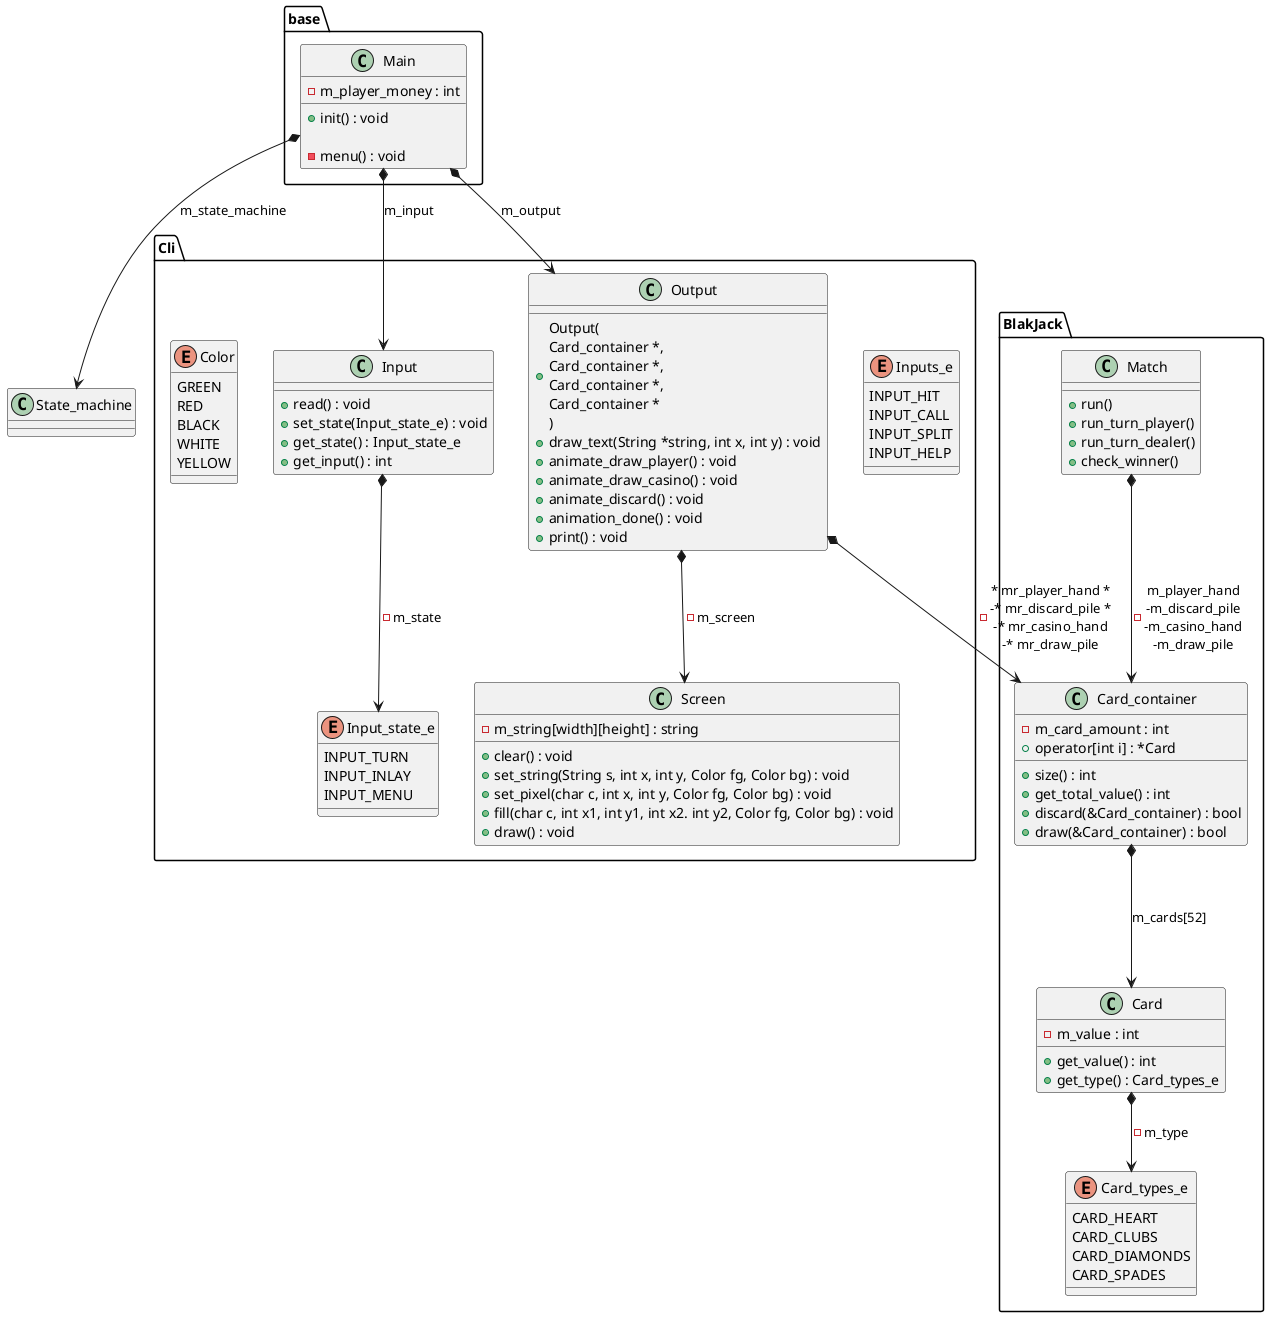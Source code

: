 @startuml class_diagram

package base {
    class Main {
        -m_player_money : int
		+init() : void

		-menu() : void
    }
}

Main *--> State_machine : m_state_machine

package Cli {
    enum Input_state_e {
        INPUT_TURN
        INPUT_INLAY
        INPUT_MENU
    }

    enum Inputs_e {
        INPUT_HIT
        INPUT_CALL
        INPUT_SPLIT
        INPUT_HELP
    }

    class Input {
        +read() : void
        +set_state(Input_state_e) : void
        +get_state() : Input_state_e
        +get_input() : int
    }


    class Output {
        +Output(\nCard_container *,\nCard_container *,\nCard_container *,\nCard_container *\n)
		+draw_text(String *string, int x, int y) : void
		+animate_draw_player() : void
		+animate_draw_casino() : void
		+animate_discard() : void
		+animation_done() : void
        +print() : void
    }

	enum Color {
		GREEN
		RED
		BLACK
		WHITE
		YELLOW
	}

	class Screen {
		-m_string[width][height] : string
		+clear() : void
		+set_string(String s, int x, int y, Color fg, Color bg) : void
		+set_pixel(char c, int x, int y, Color fg, Color bg) : void
		+fill(char c, int x1, int y1, int x2. int y2, Color fg, Color bg) : void
		+draw() : void
	}
}

Output *--> Screen : -m_screen
Input *--> Input_state_e : -m_state

package BlakJack {

    class Match {

        +run()
        +run_turn_player()
        +run_turn_dealer()
        +check_winner()
    }

    enum Card_types_e {
        CARD_HEART
        CARD_CLUBS
        CARD_DIAMONDS
        CARD_SPADES
    }

    class Card_container {
        -m_card_amount : int
        +operator[int i] : *Card
		+size() : int
        +get_total_value() : int
        +discard(&Card_container) : bool
        +draw(&Card_container) : bool
    }

    class Card {
        -m_value : int
        +get_value() : int
        +get_type() : Card_types_e
	}

    Card *--> Card_types_e : -m_type
    Card_container *---> Card : m_cards[52]

}



Match *--> Card_container : -m_player_hand\n-m_discard_pile\n-m_casino_hand\n-m_draw_pile
Main *--> Input : m_input
Main *--> Output : m_output

Output *--> Card_container : -* mr_player_hand *\n-* mr_discard_pile *\n-* mr_casino_hand\n-* mr_draw_pile


@enduml